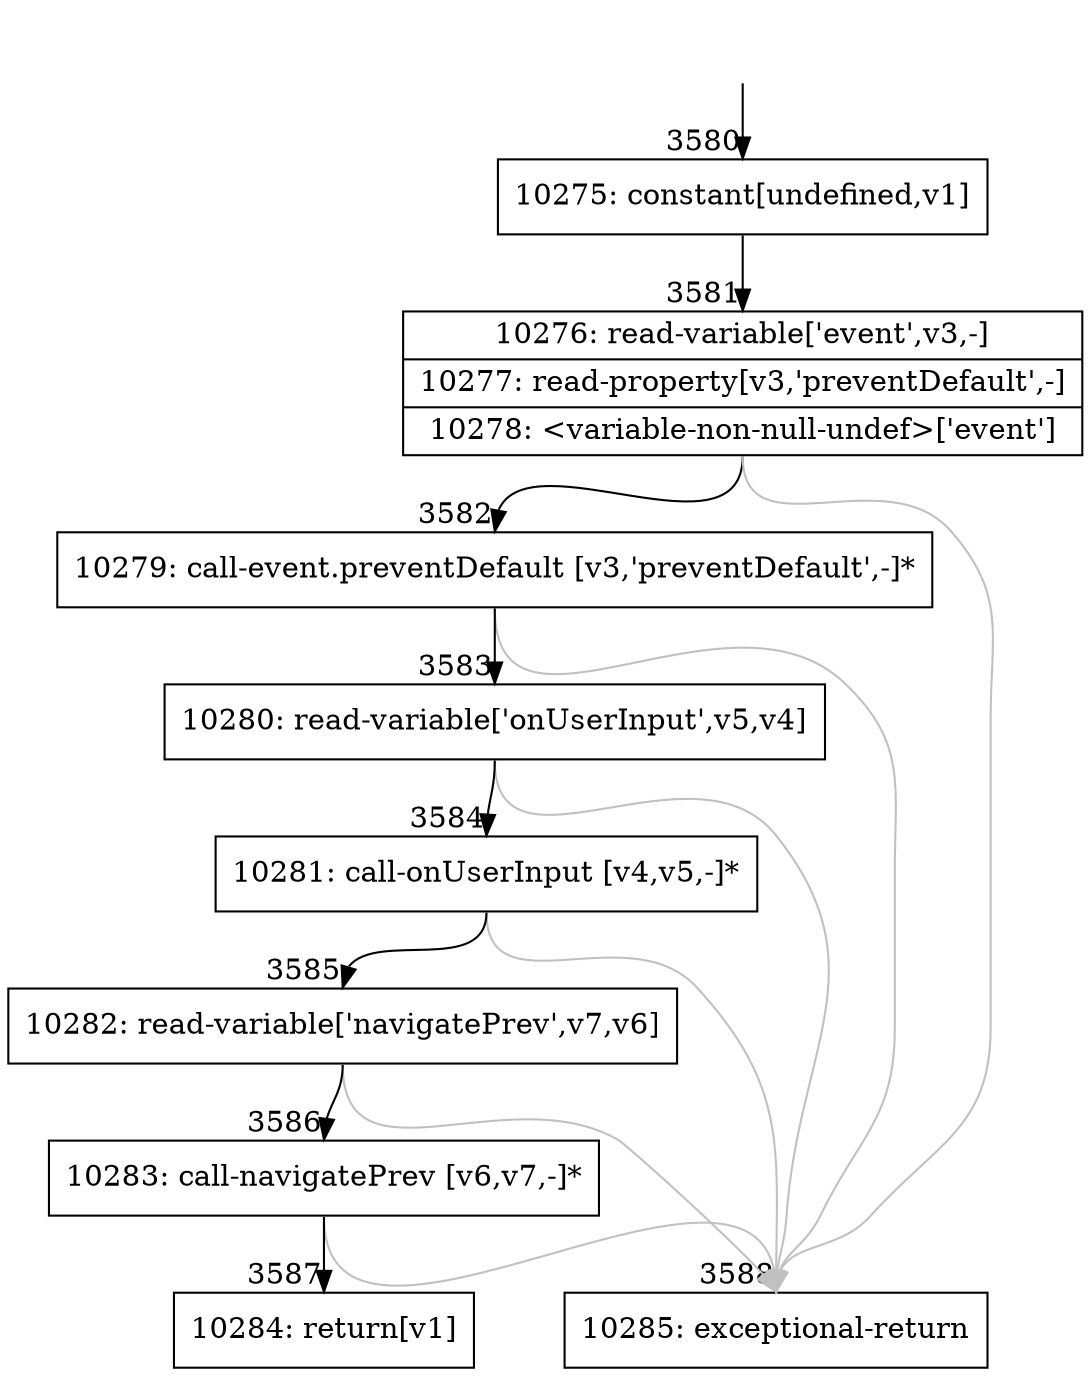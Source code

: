 digraph {
rankdir="TD"
BB_entry208[shape=none,label=""];
BB_entry208 -> BB3580 [tailport=s, headport=n, headlabel="    3580"]
BB3580 [shape=record label="{10275: constant[undefined,v1]}" ] 
BB3580 -> BB3581 [tailport=s, headport=n, headlabel="      3581"]
BB3581 [shape=record label="{10276: read-variable['event',v3,-]|10277: read-property[v3,'preventDefault',-]|10278: \<variable-non-null-undef\>['event']}" ] 
BB3581 -> BB3582 [tailport=s, headport=n, headlabel="      3582"]
BB3581 -> BB3588 [tailport=s, headport=n, color=gray, headlabel="      3588"]
BB3582 [shape=record label="{10279: call-event.preventDefault [v3,'preventDefault',-]*}" ] 
BB3582 -> BB3583 [tailport=s, headport=n, headlabel="      3583"]
BB3582 -> BB3588 [tailport=s, headport=n, color=gray]
BB3583 [shape=record label="{10280: read-variable['onUserInput',v5,v4]}" ] 
BB3583 -> BB3584 [tailport=s, headport=n, headlabel="      3584"]
BB3583 -> BB3588 [tailport=s, headport=n, color=gray]
BB3584 [shape=record label="{10281: call-onUserInput [v4,v5,-]*}" ] 
BB3584 -> BB3585 [tailport=s, headport=n, headlabel="      3585"]
BB3584 -> BB3588 [tailport=s, headport=n, color=gray]
BB3585 [shape=record label="{10282: read-variable['navigatePrev',v7,v6]}" ] 
BB3585 -> BB3586 [tailport=s, headport=n, headlabel="      3586"]
BB3585 -> BB3588 [tailport=s, headport=n, color=gray]
BB3586 [shape=record label="{10283: call-navigatePrev [v6,v7,-]*}" ] 
BB3586 -> BB3587 [tailport=s, headport=n, headlabel="      3587"]
BB3586 -> BB3588 [tailport=s, headport=n, color=gray]
BB3587 [shape=record label="{10284: return[v1]}" ] 
BB3588 [shape=record label="{10285: exceptional-return}" ] 
//#$~ 4071
}
